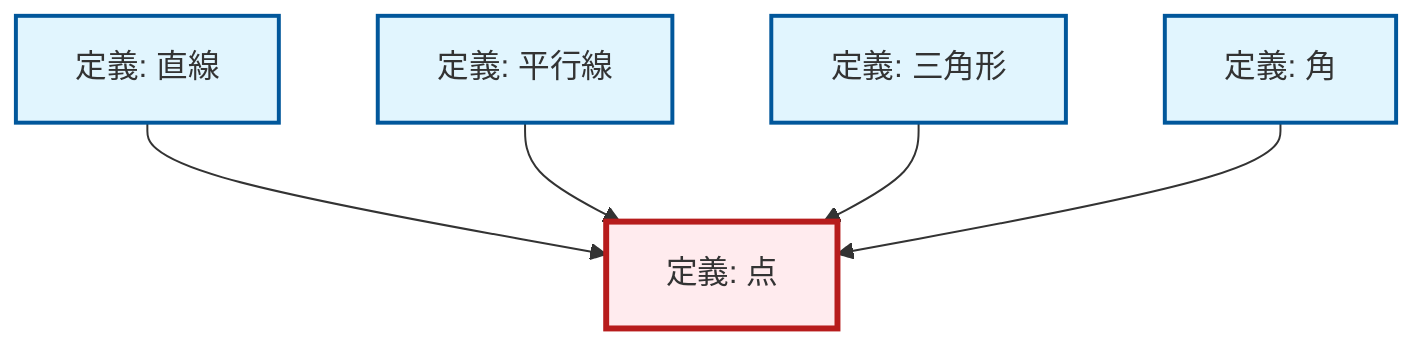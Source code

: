 graph TD
    classDef definition fill:#e1f5fe,stroke:#01579b,stroke-width:2px
    classDef theorem fill:#f3e5f5,stroke:#4a148c,stroke-width:2px
    classDef axiom fill:#fff3e0,stroke:#e65100,stroke-width:2px
    classDef example fill:#e8f5e9,stroke:#1b5e20,stroke-width:2px
    classDef current fill:#ffebee,stroke:#b71c1c,stroke-width:3px
    def-triangle["定義: 三角形"]:::definition
    def-parallel["定義: 平行線"]:::definition
    def-point["定義: 点"]:::definition
    def-line["定義: 直線"]:::definition
    def-angle["定義: 角"]:::definition
    def-line --> def-point
    def-parallel --> def-point
    def-triangle --> def-point
    def-angle --> def-point
    class def-point current